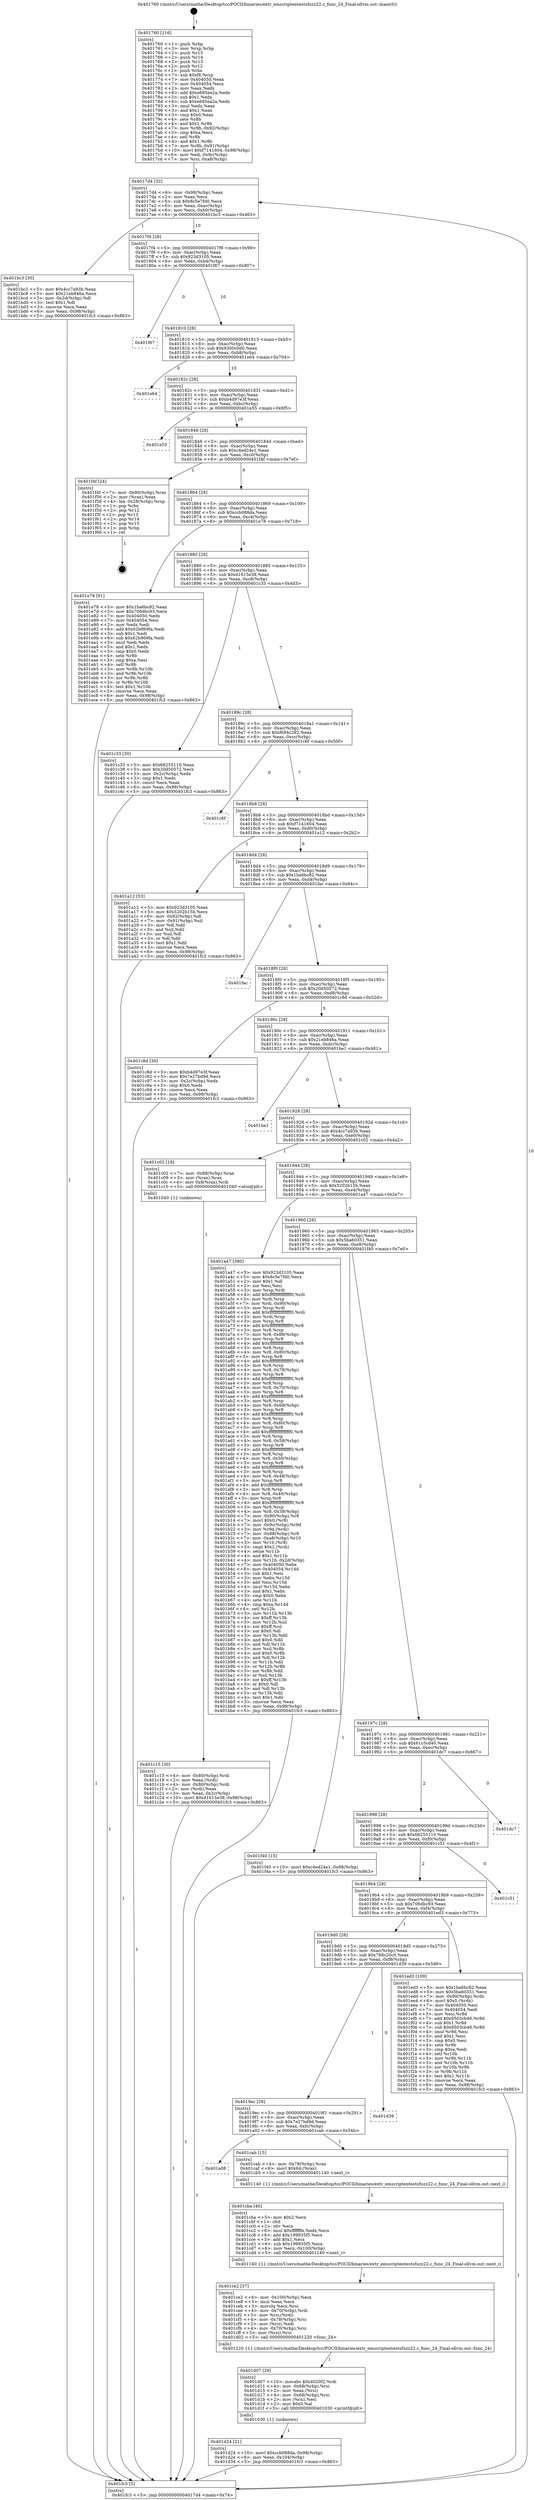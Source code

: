 digraph "0x401760" {
  label = "0x401760 (/mnt/c/Users/mathe/Desktop/tcc/POCII/binaries/extr_emscriptentestsfuzz22.c_func_24_Final-ollvm.out::main(0))"
  labelloc = "t"
  node[shape=record]

  Entry [label="",width=0.3,height=0.3,shape=circle,fillcolor=black,style=filled]
  "0x4017d4" [label="{
     0x4017d4 [32]\l
     | [instrs]\l
     &nbsp;&nbsp;0x4017d4 \<+6\>: mov -0x98(%rbp),%eax\l
     &nbsp;&nbsp;0x4017da \<+2\>: mov %eax,%ecx\l
     &nbsp;&nbsp;0x4017dc \<+6\>: sub $0x8c5e7fd0,%ecx\l
     &nbsp;&nbsp;0x4017e2 \<+6\>: mov %eax,-0xac(%rbp)\l
     &nbsp;&nbsp;0x4017e8 \<+6\>: mov %ecx,-0xb0(%rbp)\l
     &nbsp;&nbsp;0x4017ee \<+6\>: je 0000000000401bc3 \<main+0x463\>\l
  }"]
  "0x401bc3" [label="{
     0x401bc3 [30]\l
     | [instrs]\l
     &nbsp;&nbsp;0x401bc3 \<+5\>: mov $0x4cc7a93b,%eax\l
     &nbsp;&nbsp;0x401bc8 \<+5\>: mov $0x21eb846a,%ecx\l
     &nbsp;&nbsp;0x401bcd \<+3\>: mov -0x2d(%rbp),%dl\l
     &nbsp;&nbsp;0x401bd0 \<+3\>: test $0x1,%dl\l
     &nbsp;&nbsp;0x401bd3 \<+3\>: cmovne %ecx,%eax\l
     &nbsp;&nbsp;0x401bd6 \<+6\>: mov %eax,-0x98(%rbp)\l
     &nbsp;&nbsp;0x401bdc \<+5\>: jmp 0000000000401fc3 \<main+0x863\>\l
  }"]
  "0x4017f4" [label="{
     0x4017f4 [28]\l
     | [instrs]\l
     &nbsp;&nbsp;0x4017f4 \<+5\>: jmp 00000000004017f9 \<main+0x99\>\l
     &nbsp;&nbsp;0x4017f9 \<+6\>: mov -0xac(%rbp),%eax\l
     &nbsp;&nbsp;0x4017ff \<+5\>: sub $0x923d3105,%eax\l
     &nbsp;&nbsp;0x401804 \<+6\>: mov %eax,-0xb4(%rbp)\l
     &nbsp;&nbsp;0x40180a \<+6\>: je 0000000000401f67 \<main+0x807\>\l
  }"]
  Exit [label="",width=0.3,height=0.3,shape=circle,fillcolor=black,style=filled,peripheries=2]
  "0x401f67" [label="{
     0x401f67\l
  }", style=dashed]
  "0x401810" [label="{
     0x401810 [28]\l
     | [instrs]\l
     &nbsp;&nbsp;0x401810 \<+5\>: jmp 0000000000401815 \<main+0xb5\>\l
     &nbsp;&nbsp;0x401815 \<+6\>: mov -0xac(%rbp),%eax\l
     &nbsp;&nbsp;0x40181b \<+5\>: sub $0x9300c0d0,%eax\l
     &nbsp;&nbsp;0x401820 \<+6\>: mov %eax,-0xb8(%rbp)\l
     &nbsp;&nbsp;0x401826 \<+6\>: je 0000000000401e64 \<main+0x704\>\l
  }"]
  "0x401d24" [label="{
     0x401d24 [21]\l
     | [instrs]\l
     &nbsp;&nbsp;0x401d24 \<+10\>: movl $0xccb088da,-0x98(%rbp)\l
     &nbsp;&nbsp;0x401d2e \<+6\>: mov %eax,-0x104(%rbp)\l
     &nbsp;&nbsp;0x401d34 \<+5\>: jmp 0000000000401fc3 \<main+0x863\>\l
  }"]
  "0x401e64" [label="{
     0x401e64\l
  }", style=dashed]
  "0x40182c" [label="{
     0x40182c [28]\l
     | [instrs]\l
     &nbsp;&nbsp;0x40182c \<+5\>: jmp 0000000000401831 \<main+0xd1\>\l
     &nbsp;&nbsp;0x401831 \<+6\>: mov -0xac(%rbp),%eax\l
     &nbsp;&nbsp;0x401837 \<+5\>: sub $0xb4d97e3f,%eax\l
     &nbsp;&nbsp;0x40183c \<+6\>: mov %eax,-0xbc(%rbp)\l
     &nbsp;&nbsp;0x401842 \<+6\>: je 0000000000401e55 \<main+0x6f5\>\l
  }"]
  "0x401d07" [label="{
     0x401d07 [29]\l
     | [instrs]\l
     &nbsp;&nbsp;0x401d07 \<+10\>: movabs $0x4020f2,%rdi\l
     &nbsp;&nbsp;0x401d11 \<+4\>: mov -0x68(%rbp),%rsi\l
     &nbsp;&nbsp;0x401d15 \<+2\>: mov %eax,(%rsi)\l
     &nbsp;&nbsp;0x401d17 \<+4\>: mov -0x68(%rbp),%rsi\l
     &nbsp;&nbsp;0x401d1b \<+2\>: mov (%rsi),%esi\l
     &nbsp;&nbsp;0x401d1d \<+2\>: mov $0x0,%al\l
     &nbsp;&nbsp;0x401d1f \<+5\>: call 0000000000401030 \<printf@plt\>\l
     | [calls]\l
     &nbsp;&nbsp;0x401030 \{1\} (unknown)\l
  }"]
  "0x401e55" [label="{
     0x401e55\l
  }", style=dashed]
  "0x401848" [label="{
     0x401848 [28]\l
     | [instrs]\l
     &nbsp;&nbsp;0x401848 \<+5\>: jmp 000000000040184d \<main+0xed\>\l
     &nbsp;&nbsp;0x40184d \<+6\>: mov -0xac(%rbp),%eax\l
     &nbsp;&nbsp;0x401853 \<+5\>: sub $0xc4ed24e1,%eax\l
     &nbsp;&nbsp;0x401858 \<+6\>: mov %eax,-0xc0(%rbp)\l
     &nbsp;&nbsp;0x40185e \<+6\>: je 0000000000401f4f \<main+0x7ef\>\l
  }"]
  "0x401ce2" [label="{
     0x401ce2 [37]\l
     | [instrs]\l
     &nbsp;&nbsp;0x401ce2 \<+6\>: mov -0x100(%rbp),%ecx\l
     &nbsp;&nbsp;0x401ce8 \<+3\>: imul %eax,%ecx\l
     &nbsp;&nbsp;0x401ceb \<+3\>: movslq %ecx,%rsi\l
     &nbsp;&nbsp;0x401cee \<+4\>: mov -0x70(%rbp),%rdi\l
     &nbsp;&nbsp;0x401cf2 \<+3\>: mov %rsi,(%rdi)\l
     &nbsp;&nbsp;0x401cf5 \<+4\>: mov -0x78(%rbp),%rsi\l
     &nbsp;&nbsp;0x401cf9 \<+2\>: mov (%rsi),%edi\l
     &nbsp;&nbsp;0x401cfb \<+4\>: mov -0x70(%rbp),%rsi\l
     &nbsp;&nbsp;0x401cff \<+3\>: mov (%rsi),%rsi\l
     &nbsp;&nbsp;0x401d02 \<+5\>: call 0000000000401220 \<func_24\>\l
     | [calls]\l
     &nbsp;&nbsp;0x401220 \{1\} (/mnt/c/Users/mathe/Desktop/tcc/POCII/binaries/extr_emscriptentestsfuzz22.c_func_24_Final-ollvm.out::func_24)\l
  }"]
  "0x401f4f" [label="{
     0x401f4f [24]\l
     | [instrs]\l
     &nbsp;&nbsp;0x401f4f \<+7\>: mov -0x90(%rbp),%rax\l
     &nbsp;&nbsp;0x401f56 \<+2\>: mov (%rax),%eax\l
     &nbsp;&nbsp;0x401f58 \<+4\>: lea -0x28(%rbp),%rsp\l
     &nbsp;&nbsp;0x401f5c \<+1\>: pop %rbx\l
     &nbsp;&nbsp;0x401f5d \<+2\>: pop %r12\l
     &nbsp;&nbsp;0x401f5f \<+2\>: pop %r13\l
     &nbsp;&nbsp;0x401f61 \<+2\>: pop %r14\l
     &nbsp;&nbsp;0x401f63 \<+2\>: pop %r15\l
     &nbsp;&nbsp;0x401f65 \<+1\>: pop %rbp\l
     &nbsp;&nbsp;0x401f66 \<+1\>: ret\l
  }"]
  "0x401864" [label="{
     0x401864 [28]\l
     | [instrs]\l
     &nbsp;&nbsp;0x401864 \<+5\>: jmp 0000000000401869 \<main+0x109\>\l
     &nbsp;&nbsp;0x401869 \<+6\>: mov -0xac(%rbp),%eax\l
     &nbsp;&nbsp;0x40186f \<+5\>: sub $0xccb088da,%eax\l
     &nbsp;&nbsp;0x401874 \<+6\>: mov %eax,-0xc4(%rbp)\l
     &nbsp;&nbsp;0x40187a \<+6\>: je 0000000000401e78 \<main+0x718\>\l
  }"]
  "0x401cba" [label="{
     0x401cba [40]\l
     | [instrs]\l
     &nbsp;&nbsp;0x401cba \<+5\>: mov $0x2,%ecx\l
     &nbsp;&nbsp;0x401cbf \<+1\>: cltd\l
     &nbsp;&nbsp;0x401cc0 \<+2\>: idiv %ecx\l
     &nbsp;&nbsp;0x401cc2 \<+6\>: imul $0xfffffffe,%edx,%ecx\l
     &nbsp;&nbsp;0x401cc8 \<+6\>: add $0x199935f5,%ecx\l
     &nbsp;&nbsp;0x401cce \<+3\>: add $0x1,%ecx\l
     &nbsp;&nbsp;0x401cd1 \<+6\>: sub $0x199935f5,%ecx\l
     &nbsp;&nbsp;0x401cd7 \<+6\>: mov %ecx,-0x100(%rbp)\l
     &nbsp;&nbsp;0x401cdd \<+5\>: call 0000000000401140 \<next_i\>\l
     | [calls]\l
     &nbsp;&nbsp;0x401140 \{1\} (/mnt/c/Users/mathe/Desktop/tcc/POCII/binaries/extr_emscriptentestsfuzz22.c_func_24_Final-ollvm.out::next_i)\l
  }"]
  "0x401e78" [label="{
     0x401e78 [91]\l
     | [instrs]\l
     &nbsp;&nbsp;0x401e78 \<+5\>: mov $0x1ba6bc82,%eax\l
     &nbsp;&nbsp;0x401e7d \<+5\>: mov $0x706dbc93,%ecx\l
     &nbsp;&nbsp;0x401e82 \<+7\>: mov 0x404050,%edx\l
     &nbsp;&nbsp;0x401e89 \<+7\>: mov 0x404054,%esi\l
     &nbsp;&nbsp;0x401e90 \<+2\>: mov %edx,%edi\l
     &nbsp;&nbsp;0x401e92 \<+6\>: add $0x62b969fa,%edi\l
     &nbsp;&nbsp;0x401e98 \<+3\>: sub $0x1,%edi\l
     &nbsp;&nbsp;0x401e9b \<+6\>: sub $0x62b969fa,%edi\l
     &nbsp;&nbsp;0x401ea1 \<+3\>: imul %edi,%edx\l
     &nbsp;&nbsp;0x401ea4 \<+3\>: and $0x1,%edx\l
     &nbsp;&nbsp;0x401ea7 \<+3\>: cmp $0x0,%edx\l
     &nbsp;&nbsp;0x401eaa \<+4\>: sete %r8b\l
     &nbsp;&nbsp;0x401eae \<+3\>: cmp $0xa,%esi\l
     &nbsp;&nbsp;0x401eb1 \<+4\>: setl %r9b\l
     &nbsp;&nbsp;0x401eb5 \<+3\>: mov %r8b,%r10b\l
     &nbsp;&nbsp;0x401eb8 \<+3\>: and %r9b,%r10b\l
     &nbsp;&nbsp;0x401ebb \<+3\>: xor %r9b,%r8b\l
     &nbsp;&nbsp;0x401ebe \<+3\>: or %r8b,%r10b\l
     &nbsp;&nbsp;0x401ec1 \<+4\>: test $0x1,%r10b\l
     &nbsp;&nbsp;0x401ec5 \<+3\>: cmovne %ecx,%eax\l
     &nbsp;&nbsp;0x401ec8 \<+6\>: mov %eax,-0x98(%rbp)\l
     &nbsp;&nbsp;0x401ece \<+5\>: jmp 0000000000401fc3 \<main+0x863\>\l
  }"]
  "0x401880" [label="{
     0x401880 [28]\l
     | [instrs]\l
     &nbsp;&nbsp;0x401880 \<+5\>: jmp 0000000000401885 \<main+0x125\>\l
     &nbsp;&nbsp;0x401885 \<+6\>: mov -0xac(%rbp),%eax\l
     &nbsp;&nbsp;0x40188b \<+5\>: sub $0xd1615e38,%eax\l
     &nbsp;&nbsp;0x401890 \<+6\>: mov %eax,-0xc8(%rbp)\l
     &nbsp;&nbsp;0x401896 \<+6\>: je 0000000000401c33 \<main+0x4d3\>\l
  }"]
  "0x401a08" [label="{
     0x401a08\l
  }", style=dashed]
  "0x401c33" [label="{
     0x401c33 [30]\l
     | [instrs]\l
     &nbsp;&nbsp;0x401c33 \<+5\>: mov $0x66255110,%eax\l
     &nbsp;&nbsp;0x401c38 \<+5\>: mov $0x20d50572,%ecx\l
     &nbsp;&nbsp;0x401c3d \<+3\>: mov -0x2c(%rbp),%edx\l
     &nbsp;&nbsp;0x401c40 \<+3\>: cmp $0x1,%edx\l
     &nbsp;&nbsp;0x401c43 \<+3\>: cmovl %ecx,%eax\l
     &nbsp;&nbsp;0x401c46 \<+6\>: mov %eax,-0x98(%rbp)\l
     &nbsp;&nbsp;0x401c4c \<+5\>: jmp 0000000000401fc3 \<main+0x863\>\l
  }"]
  "0x40189c" [label="{
     0x40189c [28]\l
     | [instrs]\l
     &nbsp;&nbsp;0x40189c \<+5\>: jmp 00000000004018a1 \<main+0x141\>\l
     &nbsp;&nbsp;0x4018a1 \<+6\>: mov -0xac(%rbp),%eax\l
     &nbsp;&nbsp;0x4018a7 \<+5\>: sub $0xf684c292,%eax\l
     &nbsp;&nbsp;0x4018ac \<+6\>: mov %eax,-0xcc(%rbp)\l
     &nbsp;&nbsp;0x4018b2 \<+6\>: je 0000000000401c6f \<main+0x50f\>\l
  }"]
  "0x401cab" [label="{
     0x401cab [15]\l
     | [instrs]\l
     &nbsp;&nbsp;0x401cab \<+4\>: mov -0x78(%rbp),%rax\l
     &nbsp;&nbsp;0x401caf \<+6\>: movl $0x64,(%rax)\l
     &nbsp;&nbsp;0x401cb5 \<+5\>: call 0000000000401140 \<next_i\>\l
     | [calls]\l
     &nbsp;&nbsp;0x401140 \{1\} (/mnt/c/Users/mathe/Desktop/tcc/POCII/binaries/extr_emscriptentestsfuzz22.c_func_24_Final-ollvm.out::next_i)\l
  }"]
  "0x401c6f" [label="{
     0x401c6f\l
  }", style=dashed]
  "0x4018b8" [label="{
     0x4018b8 [28]\l
     | [instrs]\l
     &nbsp;&nbsp;0x4018b8 \<+5\>: jmp 00000000004018bd \<main+0x15d\>\l
     &nbsp;&nbsp;0x4018bd \<+6\>: mov -0xac(%rbp),%eax\l
     &nbsp;&nbsp;0x4018c3 \<+5\>: sub $0xf7141604,%eax\l
     &nbsp;&nbsp;0x4018c8 \<+6\>: mov %eax,-0xd0(%rbp)\l
     &nbsp;&nbsp;0x4018ce \<+6\>: je 0000000000401a12 \<main+0x2b2\>\l
  }"]
  "0x4019ec" [label="{
     0x4019ec [28]\l
     | [instrs]\l
     &nbsp;&nbsp;0x4019ec \<+5\>: jmp 00000000004019f1 \<main+0x291\>\l
     &nbsp;&nbsp;0x4019f1 \<+6\>: mov -0xac(%rbp),%eax\l
     &nbsp;&nbsp;0x4019f7 \<+5\>: sub $0x7e27bd9d,%eax\l
     &nbsp;&nbsp;0x4019fc \<+6\>: mov %eax,-0xfc(%rbp)\l
     &nbsp;&nbsp;0x401a02 \<+6\>: je 0000000000401cab \<main+0x54b\>\l
  }"]
  "0x401a12" [label="{
     0x401a12 [53]\l
     | [instrs]\l
     &nbsp;&nbsp;0x401a12 \<+5\>: mov $0x923d3105,%eax\l
     &nbsp;&nbsp;0x401a17 \<+5\>: mov $0x5202b15b,%ecx\l
     &nbsp;&nbsp;0x401a1c \<+6\>: mov -0x92(%rbp),%dl\l
     &nbsp;&nbsp;0x401a22 \<+7\>: mov -0x91(%rbp),%sil\l
     &nbsp;&nbsp;0x401a29 \<+3\>: mov %dl,%dil\l
     &nbsp;&nbsp;0x401a2c \<+3\>: and %sil,%dil\l
     &nbsp;&nbsp;0x401a2f \<+3\>: xor %sil,%dl\l
     &nbsp;&nbsp;0x401a32 \<+3\>: or %dl,%dil\l
     &nbsp;&nbsp;0x401a35 \<+4\>: test $0x1,%dil\l
     &nbsp;&nbsp;0x401a39 \<+3\>: cmovne %ecx,%eax\l
     &nbsp;&nbsp;0x401a3c \<+6\>: mov %eax,-0x98(%rbp)\l
     &nbsp;&nbsp;0x401a42 \<+5\>: jmp 0000000000401fc3 \<main+0x863\>\l
  }"]
  "0x4018d4" [label="{
     0x4018d4 [28]\l
     | [instrs]\l
     &nbsp;&nbsp;0x4018d4 \<+5\>: jmp 00000000004018d9 \<main+0x179\>\l
     &nbsp;&nbsp;0x4018d9 \<+6\>: mov -0xac(%rbp),%eax\l
     &nbsp;&nbsp;0x4018df \<+5\>: sub $0x1ba6bc82,%eax\l
     &nbsp;&nbsp;0x4018e4 \<+6\>: mov %eax,-0xd4(%rbp)\l
     &nbsp;&nbsp;0x4018ea \<+6\>: je 0000000000401fac \<main+0x84c\>\l
  }"]
  "0x401fc3" [label="{
     0x401fc3 [5]\l
     | [instrs]\l
     &nbsp;&nbsp;0x401fc3 \<+5\>: jmp 00000000004017d4 \<main+0x74\>\l
  }"]
  "0x401760" [label="{
     0x401760 [116]\l
     | [instrs]\l
     &nbsp;&nbsp;0x401760 \<+1\>: push %rbp\l
     &nbsp;&nbsp;0x401761 \<+3\>: mov %rsp,%rbp\l
     &nbsp;&nbsp;0x401764 \<+2\>: push %r15\l
     &nbsp;&nbsp;0x401766 \<+2\>: push %r14\l
     &nbsp;&nbsp;0x401768 \<+2\>: push %r13\l
     &nbsp;&nbsp;0x40176a \<+2\>: push %r12\l
     &nbsp;&nbsp;0x40176c \<+1\>: push %rbx\l
     &nbsp;&nbsp;0x40176d \<+7\>: sub $0xf8,%rsp\l
     &nbsp;&nbsp;0x401774 \<+7\>: mov 0x404050,%eax\l
     &nbsp;&nbsp;0x40177b \<+7\>: mov 0x404054,%ecx\l
     &nbsp;&nbsp;0x401782 \<+2\>: mov %eax,%edx\l
     &nbsp;&nbsp;0x401784 \<+6\>: add $0xe685ea2a,%edx\l
     &nbsp;&nbsp;0x40178a \<+3\>: sub $0x1,%edx\l
     &nbsp;&nbsp;0x40178d \<+6\>: sub $0xe685ea2a,%edx\l
     &nbsp;&nbsp;0x401793 \<+3\>: imul %edx,%eax\l
     &nbsp;&nbsp;0x401796 \<+3\>: and $0x1,%eax\l
     &nbsp;&nbsp;0x401799 \<+3\>: cmp $0x0,%eax\l
     &nbsp;&nbsp;0x40179c \<+4\>: sete %r8b\l
     &nbsp;&nbsp;0x4017a0 \<+4\>: and $0x1,%r8b\l
     &nbsp;&nbsp;0x4017a4 \<+7\>: mov %r8b,-0x92(%rbp)\l
     &nbsp;&nbsp;0x4017ab \<+3\>: cmp $0xa,%ecx\l
     &nbsp;&nbsp;0x4017ae \<+4\>: setl %r8b\l
     &nbsp;&nbsp;0x4017b2 \<+4\>: and $0x1,%r8b\l
     &nbsp;&nbsp;0x4017b6 \<+7\>: mov %r8b,-0x91(%rbp)\l
     &nbsp;&nbsp;0x4017bd \<+10\>: movl $0xf7141604,-0x98(%rbp)\l
     &nbsp;&nbsp;0x4017c7 \<+6\>: mov %edi,-0x9c(%rbp)\l
     &nbsp;&nbsp;0x4017cd \<+7\>: mov %rsi,-0xa8(%rbp)\l
  }"]
  "0x401d39" [label="{
     0x401d39\l
  }", style=dashed]
  "0x401fac" [label="{
     0x401fac\l
  }", style=dashed]
  "0x4018f0" [label="{
     0x4018f0 [28]\l
     | [instrs]\l
     &nbsp;&nbsp;0x4018f0 \<+5\>: jmp 00000000004018f5 \<main+0x195\>\l
     &nbsp;&nbsp;0x4018f5 \<+6\>: mov -0xac(%rbp),%eax\l
     &nbsp;&nbsp;0x4018fb \<+5\>: sub $0x20d50572,%eax\l
     &nbsp;&nbsp;0x401900 \<+6\>: mov %eax,-0xd8(%rbp)\l
     &nbsp;&nbsp;0x401906 \<+6\>: je 0000000000401c8d \<main+0x52d\>\l
  }"]
  "0x4019d0" [label="{
     0x4019d0 [28]\l
     | [instrs]\l
     &nbsp;&nbsp;0x4019d0 \<+5\>: jmp 00000000004019d5 \<main+0x275\>\l
     &nbsp;&nbsp;0x4019d5 \<+6\>: mov -0xac(%rbp),%eax\l
     &nbsp;&nbsp;0x4019db \<+5\>: sub $0x788c20c0,%eax\l
     &nbsp;&nbsp;0x4019e0 \<+6\>: mov %eax,-0xf8(%rbp)\l
     &nbsp;&nbsp;0x4019e6 \<+6\>: je 0000000000401d39 \<main+0x5d9\>\l
  }"]
  "0x401c8d" [label="{
     0x401c8d [30]\l
     | [instrs]\l
     &nbsp;&nbsp;0x401c8d \<+5\>: mov $0xb4d97e3f,%eax\l
     &nbsp;&nbsp;0x401c92 \<+5\>: mov $0x7e27bd9d,%ecx\l
     &nbsp;&nbsp;0x401c97 \<+3\>: mov -0x2c(%rbp),%edx\l
     &nbsp;&nbsp;0x401c9a \<+3\>: cmp $0x0,%edx\l
     &nbsp;&nbsp;0x401c9d \<+3\>: cmove %ecx,%eax\l
     &nbsp;&nbsp;0x401ca0 \<+6\>: mov %eax,-0x98(%rbp)\l
     &nbsp;&nbsp;0x401ca6 \<+5\>: jmp 0000000000401fc3 \<main+0x863\>\l
  }"]
  "0x40190c" [label="{
     0x40190c [28]\l
     | [instrs]\l
     &nbsp;&nbsp;0x40190c \<+5\>: jmp 0000000000401911 \<main+0x1b1\>\l
     &nbsp;&nbsp;0x401911 \<+6\>: mov -0xac(%rbp),%eax\l
     &nbsp;&nbsp;0x401917 \<+5\>: sub $0x21eb846a,%eax\l
     &nbsp;&nbsp;0x40191c \<+6\>: mov %eax,-0xdc(%rbp)\l
     &nbsp;&nbsp;0x401922 \<+6\>: je 0000000000401be1 \<main+0x481\>\l
  }"]
  "0x401ed3" [label="{
     0x401ed3 [109]\l
     | [instrs]\l
     &nbsp;&nbsp;0x401ed3 \<+5\>: mov $0x1ba6bc82,%eax\l
     &nbsp;&nbsp;0x401ed8 \<+5\>: mov $0x5ba60351,%ecx\l
     &nbsp;&nbsp;0x401edd \<+7\>: mov -0x90(%rbp),%rdx\l
     &nbsp;&nbsp;0x401ee4 \<+6\>: movl $0x0,(%rdx)\l
     &nbsp;&nbsp;0x401eea \<+7\>: mov 0x404050,%esi\l
     &nbsp;&nbsp;0x401ef1 \<+7\>: mov 0x404054,%edi\l
     &nbsp;&nbsp;0x401ef8 \<+3\>: mov %esi,%r8d\l
     &nbsp;&nbsp;0x401efb \<+7\>: add $0x9503cb46,%r8d\l
     &nbsp;&nbsp;0x401f02 \<+4\>: sub $0x1,%r8d\l
     &nbsp;&nbsp;0x401f06 \<+7\>: sub $0x9503cb46,%r8d\l
     &nbsp;&nbsp;0x401f0d \<+4\>: imul %r8d,%esi\l
     &nbsp;&nbsp;0x401f11 \<+3\>: and $0x1,%esi\l
     &nbsp;&nbsp;0x401f14 \<+3\>: cmp $0x0,%esi\l
     &nbsp;&nbsp;0x401f17 \<+4\>: sete %r9b\l
     &nbsp;&nbsp;0x401f1b \<+3\>: cmp $0xa,%edi\l
     &nbsp;&nbsp;0x401f1e \<+4\>: setl %r10b\l
     &nbsp;&nbsp;0x401f22 \<+3\>: mov %r9b,%r11b\l
     &nbsp;&nbsp;0x401f25 \<+3\>: and %r10b,%r11b\l
     &nbsp;&nbsp;0x401f28 \<+3\>: xor %r10b,%r9b\l
     &nbsp;&nbsp;0x401f2b \<+3\>: or %r9b,%r11b\l
     &nbsp;&nbsp;0x401f2e \<+4\>: test $0x1,%r11b\l
     &nbsp;&nbsp;0x401f32 \<+3\>: cmovne %ecx,%eax\l
     &nbsp;&nbsp;0x401f35 \<+6\>: mov %eax,-0x98(%rbp)\l
     &nbsp;&nbsp;0x401f3b \<+5\>: jmp 0000000000401fc3 \<main+0x863\>\l
  }"]
  "0x401be1" [label="{
     0x401be1\l
  }", style=dashed]
  "0x401928" [label="{
     0x401928 [28]\l
     | [instrs]\l
     &nbsp;&nbsp;0x401928 \<+5\>: jmp 000000000040192d \<main+0x1cd\>\l
     &nbsp;&nbsp;0x40192d \<+6\>: mov -0xac(%rbp),%eax\l
     &nbsp;&nbsp;0x401933 \<+5\>: sub $0x4cc7a93b,%eax\l
     &nbsp;&nbsp;0x401938 \<+6\>: mov %eax,-0xe0(%rbp)\l
     &nbsp;&nbsp;0x40193e \<+6\>: je 0000000000401c02 \<main+0x4a2\>\l
  }"]
  "0x4019b4" [label="{
     0x4019b4 [28]\l
     | [instrs]\l
     &nbsp;&nbsp;0x4019b4 \<+5\>: jmp 00000000004019b9 \<main+0x259\>\l
     &nbsp;&nbsp;0x4019b9 \<+6\>: mov -0xac(%rbp),%eax\l
     &nbsp;&nbsp;0x4019bf \<+5\>: sub $0x706dbc93,%eax\l
     &nbsp;&nbsp;0x4019c4 \<+6\>: mov %eax,-0xf4(%rbp)\l
     &nbsp;&nbsp;0x4019ca \<+6\>: je 0000000000401ed3 \<main+0x773\>\l
  }"]
  "0x401c02" [label="{
     0x401c02 [19]\l
     | [instrs]\l
     &nbsp;&nbsp;0x401c02 \<+7\>: mov -0x88(%rbp),%rax\l
     &nbsp;&nbsp;0x401c09 \<+3\>: mov (%rax),%rax\l
     &nbsp;&nbsp;0x401c0c \<+4\>: mov 0x8(%rax),%rdi\l
     &nbsp;&nbsp;0x401c10 \<+5\>: call 0000000000401040 \<atoi@plt\>\l
     | [calls]\l
     &nbsp;&nbsp;0x401040 \{1\} (unknown)\l
  }"]
  "0x401944" [label="{
     0x401944 [28]\l
     | [instrs]\l
     &nbsp;&nbsp;0x401944 \<+5\>: jmp 0000000000401949 \<main+0x1e9\>\l
     &nbsp;&nbsp;0x401949 \<+6\>: mov -0xac(%rbp),%eax\l
     &nbsp;&nbsp;0x40194f \<+5\>: sub $0x5202b15b,%eax\l
     &nbsp;&nbsp;0x401954 \<+6\>: mov %eax,-0xe4(%rbp)\l
     &nbsp;&nbsp;0x40195a \<+6\>: je 0000000000401a47 \<main+0x2e7\>\l
  }"]
  "0x401c51" [label="{
     0x401c51\l
  }", style=dashed]
  "0x401a47" [label="{
     0x401a47 [380]\l
     | [instrs]\l
     &nbsp;&nbsp;0x401a47 \<+5\>: mov $0x923d3105,%eax\l
     &nbsp;&nbsp;0x401a4c \<+5\>: mov $0x8c5e7fd0,%ecx\l
     &nbsp;&nbsp;0x401a51 \<+2\>: mov $0x1,%dl\l
     &nbsp;&nbsp;0x401a53 \<+2\>: xor %esi,%esi\l
     &nbsp;&nbsp;0x401a55 \<+3\>: mov %rsp,%rdi\l
     &nbsp;&nbsp;0x401a58 \<+4\>: add $0xfffffffffffffff0,%rdi\l
     &nbsp;&nbsp;0x401a5c \<+3\>: mov %rdi,%rsp\l
     &nbsp;&nbsp;0x401a5f \<+7\>: mov %rdi,-0x90(%rbp)\l
     &nbsp;&nbsp;0x401a66 \<+3\>: mov %rsp,%rdi\l
     &nbsp;&nbsp;0x401a69 \<+4\>: add $0xfffffffffffffff0,%rdi\l
     &nbsp;&nbsp;0x401a6d \<+3\>: mov %rdi,%rsp\l
     &nbsp;&nbsp;0x401a70 \<+3\>: mov %rsp,%r8\l
     &nbsp;&nbsp;0x401a73 \<+4\>: add $0xfffffffffffffff0,%r8\l
     &nbsp;&nbsp;0x401a77 \<+3\>: mov %r8,%rsp\l
     &nbsp;&nbsp;0x401a7a \<+7\>: mov %r8,-0x88(%rbp)\l
     &nbsp;&nbsp;0x401a81 \<+3\>: mov %rsp,%r8\l
     &nbsp;&nbsp;0x401a84 \<+4\>: add $0xfffffffffffffff0,%r8\l
     &nbsp;&nbsp;0x401a88 \<+3\>: mov %r8,%rsp\l
     &nbsp;&nbsp;0x401a8b \<+4\>: mov %r8,-0x80(%rbp)\l
     &nbsp;&nbsp;0x401a8f \<+3\>: mov %rsp,%r8\l
     &nbsp;&nbsp;0x401a92 \<+4\>: add $0xfffffffffffffff0,%r8\l
     &nbsp;&nbsp;0x401a96 \<+3\>: mov %r8,%rsp\l
     &nbsp;&nbsp;0x401a99 \<+4\>: mov %r8,-0x78(%rbp)\l
     &nbsp;&nbsp;0x401a9d \<+3\>: mov %rsp,%r8\l
     &nbsp;&nbsp;0x401aa0 \<+4\>: add $0xfffffffffffffff0,%r8\l
     &nbsp;&nbsp;0x401aa4 \<+3\>: mov %r8,%rsp\l
     &nbsp;&nbsp;0x401aa7 \<+4\>: mov %r8,-0x70(%rbp)\l
     &nbsp;&nbsp;0x401aab \<+3\>: mov %rsp,%r8\l
     &nbsp;&nbsp;0x401aae \<+4\>: add $0xfffffffffffffff0,%r8\l
     &nbsp;&nbsp;0x401ab2 \<+3\>: mov %r8,%rsp\l
     &nbsp;&nbsp;0x401ab5 \<+4\>: mov %r8,-0x68(%rbp)\l
     &nbsp;&nbsp;0x401ab9 \<+3\>: mov %rsp,%r8\l
     &nbsp;&nbsp;0x401abc \<+4\>: add $0xfffffffffffffff0,%r8\l
     &nbsp;&nbsp;0x401ac0 \<+3\>: mov %r8,%rsp\l
     &nbsp;&nbsp;0x401ac3 \<+4\>: mov %r8,-0x60(%rbp)\l
     &nbsp;&nbsp;0x401ac7 \<+3\>: mov %rsp,%r8\l
     &nbsp;&nbsp;0x401aca \<+4\>: add $0xfffffffffffffff0,%r8\l
     &nbsp;&nbsp;0x401ace \<+3\>: mov %r8,%rsp\l
     &nbsp;&nbsp;0x401ad1 \<+4\>: mov %r8,-0x58(%rbp)\l
     &nbsp;&nbsp;0x401ad5 \<+3\>: mov %rsp,%r8\l
     &nbsp;&nbsp;0x401ad8 \<+4\>: add $0xfffffffffffffff0,%r8\l
     &nbsp;&nbsp;0x401adc \<+3\>: mov %r8,%rsp\l
     &nbsp;&nbsp;0x401adf \<+4\>: mov %r8,-0x50(%rbp)\l
     &nbsp;&nbsp;0x401ae3 \<+3\>: mov %rsp,%r8\l
     &nbsp;&nbsp;0x401ae6 \<+4\>: add $0xfffffffffffffff0,%r8\l
     &nbsp;&nbsp;0x401aea \<+3\>: mov %r8,%rsp\l
     &nbsp;&nbsp;0x401aed \<+4\>: mov %r8,-0x48(%rbp)\l
     &nbsp;&nbsp;0x401af1 \<+3\>: mov %rsp,%r8\l
     &nbsp;&nbsp;0x401af4 \<+4\>: add $0xfffffffffffffff0,%r8\l
     &nbsp;&nbsp;0x401af8 \<+3\>: mov %r8,%rsp\l
     &nbsp;&nbsp;0x401afb \<+4\>: mov %r8,-0x40(%rbp)\l
     &nbsp;&nbsp;0x401aff \<+3\>: mov %rsp,%r8\l
     &nbsp;&nbsp;0x401b02 \<+4\>: add $0xfffffffffffffff0,%r8\l
     &nbsp;&nbsp;0x401b06 \<+3\>: mov %r8,%rsp\l
     &nbsp;&nbsp;0x401b09 \<+4\>: mov %r8,-0x38(%rbp)\l
     &nbsp;&nbsp;0x401b0d \<+7\>: mov -0x90(%rbp),%r8\l
     &nbsp;&nbsp;0x401b14 \<+7\>: movl $0x0,(%r8)\l
     &nbsp;&nbsp;0x401b1b \<+7\>: mov -0x9c(%rbp),%r9d\l
     &nbsp;&nbsp;0x401b22 \<+3\>: mov %r9d,(%rdi)\l
     &nbsp;&nbsp;0x401b25 \<+7\>: mov -0x88(%rbp),%r8\l
     &nbsp;&nbsp;0x401b2c \<+7\>: mov -0xa8(%rbp),%r10\l
     &nbsp;&nbsp;0x401b33 \<+3\>: mov %r10,(%r8)\l
     &nbsp;&nbsp;0x401b36 \<+3\>: cmpl $0x2,(%rdi)\l
     &nbsp;&nbsp;0x401b39 \<+4\>: setne %r11b\l
     &nbsp;&nbsp;0x401b3d \<+4\>: and $0x1,%r11b\l
     &nbsp;&nbsp;0x401b41 \<+4\>: mov %r11b,-0x2d(%rbp)\l
     &nbsp;&nbsp;0x401b45 \<+7\>: mov 0x404050,%ebx\l
     &nbsp;&nbsp;0x401b4c \<+8\>: mov 0x404054,%r14d\l
     &nbsp;&nbsp;0x401b54 \<+3\>: sub $0x1,%esi\l
     &nbsp;&nbsp;0x401b57 \<+3\>: mov %ebx,%r15d\l
     &nbsp;&nbsp;0x401b5a \<+3\>: add %esi,%r15d\l
     &nbsp;&nbsp;0x401b5d \<+4\>: imul %r15d,%ebx\l
     &nbsp;&nbsp;0x401b61 \<+3\>: and $0x1,%ebx\l
     &nbsp;&nbsp;0x401b64 \<+3\>: cmp $0x0,%ebx\l
     &nbsp;&nbsp;0x401b67 \<+4\>: sete %r11b\l
     &nbsp;&nbsp;0x401b6b \<+4\>: cmp $0xa,%r14d\l
     &nbsp;&nbsp;0x401b6f \<+4\>: setl %r12b\l
     &nbsp;&nbsp;0x401b73 \<+3\>: mov %r11b,%r13b\l
     &nbsp;&nbsp;0x401b76 \<+4\>: xor $0xff,%r13b\l
     &nbsp;&nbsp;0x401b7a \<+3\>: mov %r12b,%sil\l
     &nbsp;&nbsp;0x401b7d \<+4\>: xor $0xff,%sil\l
     &nbsp;&nbsp;0x401b81 \<+3\>: xor $0x0,%dl\l
     &nbsp;&nbsp;0x401b84 \<+3\>: mov %r13b,%dil\l
     &nbsp;&nbsp;0x401b87 \<+4\>: and $0x0,%dil\l
     &nbsp;&nbsp;0x401b8b \<+3\>: and %dl,%r11b\l
     &nbsp;&nbsp;0x401b8e \<+3\>: mov %sil,%r8b\l
     &nbsp;&nbsp;0x401b91 \<+4\>: and $0x0,%r8b\l
     &nbsp;&nbsp;0x401b95 \<+3\>: and %dl,%r12b\l
     &nbsp;&nbsp;0x401b98 \<+3\>: or %r11b,%dil\l
     &nbsp;&nbsp;0x401b9b \<+3\>: or %r12b,%r8b\l
     &nbsp;&nbsp;0x401b9e \<+3\>: xor %r8b,%dil\l
     &nbsp;&nbsp;0x401ba1 \<+3\>: or %sil,%r13b\l
     &nbsp;&nbsp;0x401ba4 \<+4\>: xor $0xff,%r13b\l
     &nbsp;&nbsp;0x401ba8 \<+3\>: or $0x0,%dl\l
     &nbsp;&nbsp;0x401bab \<+3\>: and %dl,%r13b\l
     &nbsp;&nbsp;0x401bae \<+3\>: or %r13b,%dil\l
     &nbsp;&nbsp;0x401bb1 \<+4\>: test $0x1,%dil\l
     &nbsp;&nbsp;0x401bb5 \<+3\>: cmovne %ecx,%eax\l
     &nbsp;&nbsp;0x401bb8 \<+6\>: mov %eax,-0x98(%rbp)\l
     &nbsp;&nbsp;0x401bbe \<+5\>: jmp 0000000000401fc3 \<main+0x863\>\l
  }"]
  "0x401960" [label="{
     0x401960 [28]\l
     | [instrs]\l
     &nbsp;&nbsp;0x401960 \<+5\>: jmp 0000000000401965 \<main+0x205\>\l
     &nbsp;&nbsp;0x401965 \<+6\>: mov -0xac(%rbp),%eax\l
     &nbsp;&nbsp;0x40196b \<+5\>: sub $0x5ba60351,%eax\l
     &nbsp;&nbsp;0x401970 \<+6\>: mov %eax,-0xe8(%rbp)\l
     &nbsp;&nbsp;0x401976 \<+6\>: je 0000000000401f40 \<main+0x7e0\>\l
  }"]
  "0x401998" [label="{
     0x401998 [28]\l
     | [instrs]\l
     &nbsp;&nbsp;0x401998 \<+5\>: jmp 000000000040199d \<main+0x23d\>\l
     &nbsp;&nbsp;0x40199d \<+6\>: mov -0xac(%rbp),%eax\l
     &nbsp;&nbsp;0x4019a3 \<+5\>: sub $0x66255110,%eax\l
     &nbsp;&nbsp;0x4019a8 \<+6\>: mov %eax,-0xf0(%rbp)\l
     &nbsp;&nbsp;0x4019ae \<+6\>: je 0000000000401c51 \<main+0x4f1\>\l
  }"]
  "0x401c15" [label="{
     0x401c15 [30]\l
     | [instrs]\l
     &nbsp;&nbsp;0x401c15 \<+4\>: mov -0x80(%rbp),%rdi\l
     &nbsp;&nbsp;0x401c19 \<+2\>: mov %eax,(%rdi)\l
     &nbsp;&nbsp;0x401c1b \<+4\>: mov -0x80(%rbp),%rdi\l
     &nbsp;&nbsp;0x401c1f \<+2\>: mov (%rdi),%eax\l
     &nbsp;&nbsp;0x401c21 \<+3\>: mov %eax,-0x2c(%rbp)\l
     &nbsp;&nbsp;0x401c24 \<+10\>: movl $0xd1615e38,-0x98(%rbp)\l
     &nbsp;&nbsp;0x401c2e \<+5\>: jmp 0000000000401fc3 \<main+0x863\>\l
  }"]
  "0x401dc7" [label="{
     0x401dc7\l
  }", style=dashed]
  "0x401f40" [label="{
     0x401f40 [15]\l
     | [instrs]\l
     &nbsp;&nbsp;0x401f40 \<+10\>: movl $0xc4ed24e1,-0x98(%rbp)\l
     &nbsp;&nbsp;0x401f4a \<+5\>: jmp 0000000000401fc3 \<main+0x863\>\l
  }"]
  "0x40197c" [label="{
     0x40197c [28]\l
     | [instrs]\l
     &nbsp;&nbsp;0x40197c \<+5\>: jmp 0000000000401981 \<main+0x221\>\l
     &nbsp;&nbsp;0x401981 \<+6\>: mov -0xac(%rbp),%eax\l
     &nbsp;&nbsp;0x401987 \<+5\>: sub $0x61c5cd40,%eax\l
     &nbsp;&nbsp;0x40198c \<+6\>: mov %eax,-0xec(%rbp)\l
     &nbsp;&nbsp;0x401992 \<+6\>: je 0000000000401dc7 \<main+0x667\>\l
  }"]
  Entry -> "0x401760" [label=" 1"]
  "0x4017d4" -> "0x401bc3" [label=" 1"]
  "0x4017d4" -> "0x4017f4" [label=" 10"]
  "0x401f4f" -> Exit [label=" 1"]
  "0x4017f4" -> "0x401f67" [label=" 0"]
  "0x4017f4" -> "0x401810" [label=" 10"]
  "0x401f40" -> "0x401fc3" [label=" 1"]
  "0x401810" -> "0x401e64" [label=" 0"]
  "0x401810" -> "0x40182c" [label=" 10"]
  "0x401ed3" -> "0x401fc3" [label=" 1"]
  "0x40182c" -> "0x401e55" [label=" 0"]
  "0x40182c" -> "0x401848" [label=" 10"]
  "0x401e78" -> "0x401fc3" [label=" 1"]
  "0x401848" -> "0x401f4f" [label=" 1"]
  "0x401848" -> "0x401864" [label=" 9"]
  "0x401d24" -> "0x401fc3" [label=" 1"]
  "0x401864" -> "0x401e78" [label=" 1"]
  "0x401864" -> "0x401880" [label=" 8"]
  "0x401d07" -> "0x401d24" [label=" 1"]
  "0x401880" -> "0x401c33" [label=" 1"]
  "0x401880" -> "0x40189c" [label=" 7"]
  "0x401ce2" -> "0x401d07" [label=" 1"]
  "0x40189c" -> "0x401c6f" [label=" 0"]
  "0x40189c" -> "0x4018b8" [label=" 7"]
  "0x401cba" -> "0x401ce2" [label=" 1"]
  "0x4018b8" -> "0x401a12" [label=" 1"]
  "0x4018b8" -> "0x4018d4" [label=" 6"]
  "0x401a12" -> "0x401fc3" [label=" 1"]
  "0x401760" -> "0x4017d4" [label=" 1"]
  "0x401fc3" -> "0x4017d4" [label=" 10"]
  "0x4019ec" -> "0x401a08" [label=" 0"]
  "0x4018d4" -> "0x401fac" [label=" 0"]
  "0x4018d4" -> "0x4018f0" [label=" 6"]
  "0x4019ec" -> "0x401cab" [label=" 1"]
  "0x4018f0" -> "0x401c8d" [label=" 1"]
  "0x4018f0" -> "0x40190c" [label=" 5"]
  "0x4019d0" -> "0x4019ec" [label=" 1"]
  "0x40190c" -> "0x401be1" [label=" 0"]
  "0x40190c" -> "0x401928" [label=" 5"]
  "0x4019d0" -> "0x401d39" [label=" 0"]
  "0x401928" -> "0x401c02" [label=" 1"]
  "0x401928" -> "0x401944" [label=" 4"]
  "0x4019b4" -> "0x4019d0" [label=" 1"]
  "0x401944" -> "0x401a47" [label=" 1"]
  "0x401944" -> "0x401960" [label=" 3"]
  "0x4019b4" -> "0x401ed3" [label=" 1"]
  "0x401a47" -> "0x401fc3" [label=" 1"]
  "0x401bc3" -> "0x401fc3" [label=" 1"]
  "0x401c02" -> "0x401c15" [label=" 1"]
  "0x401c15" -> "0x401fc3" [label=" 1"]
  "0x401c33" -> "0x401fc3" [label=" 1"]
  "0x401c8d" -> "0x401fc3" [label=" 1"]
  "0x401998" -> "0x4019b4" [label=" 2"]
  "0x401960" -> "0x401f40" [label=" 1"]
  "0x401960" -> "0x40197c" [label=" 2"]
  "0x401998" -> "0x401c51" [label=" 0"]
  "0x40197c" -> "0x401dc7" [label=" 0"]
  "0x40197c" -> "0x401998" [label=" 2"]
  "0x401cab" -> "0x401cba" [label=" 1"]
}
